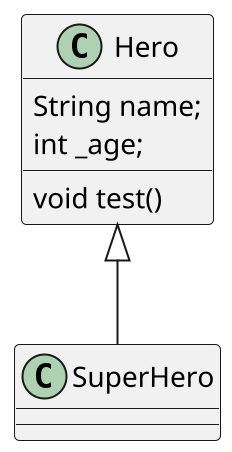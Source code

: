 @startuml

scale 2

class Hero {
    String name;
    int _age;

    void test()
}

class SuperHero extends Hero{
}

@enduml
